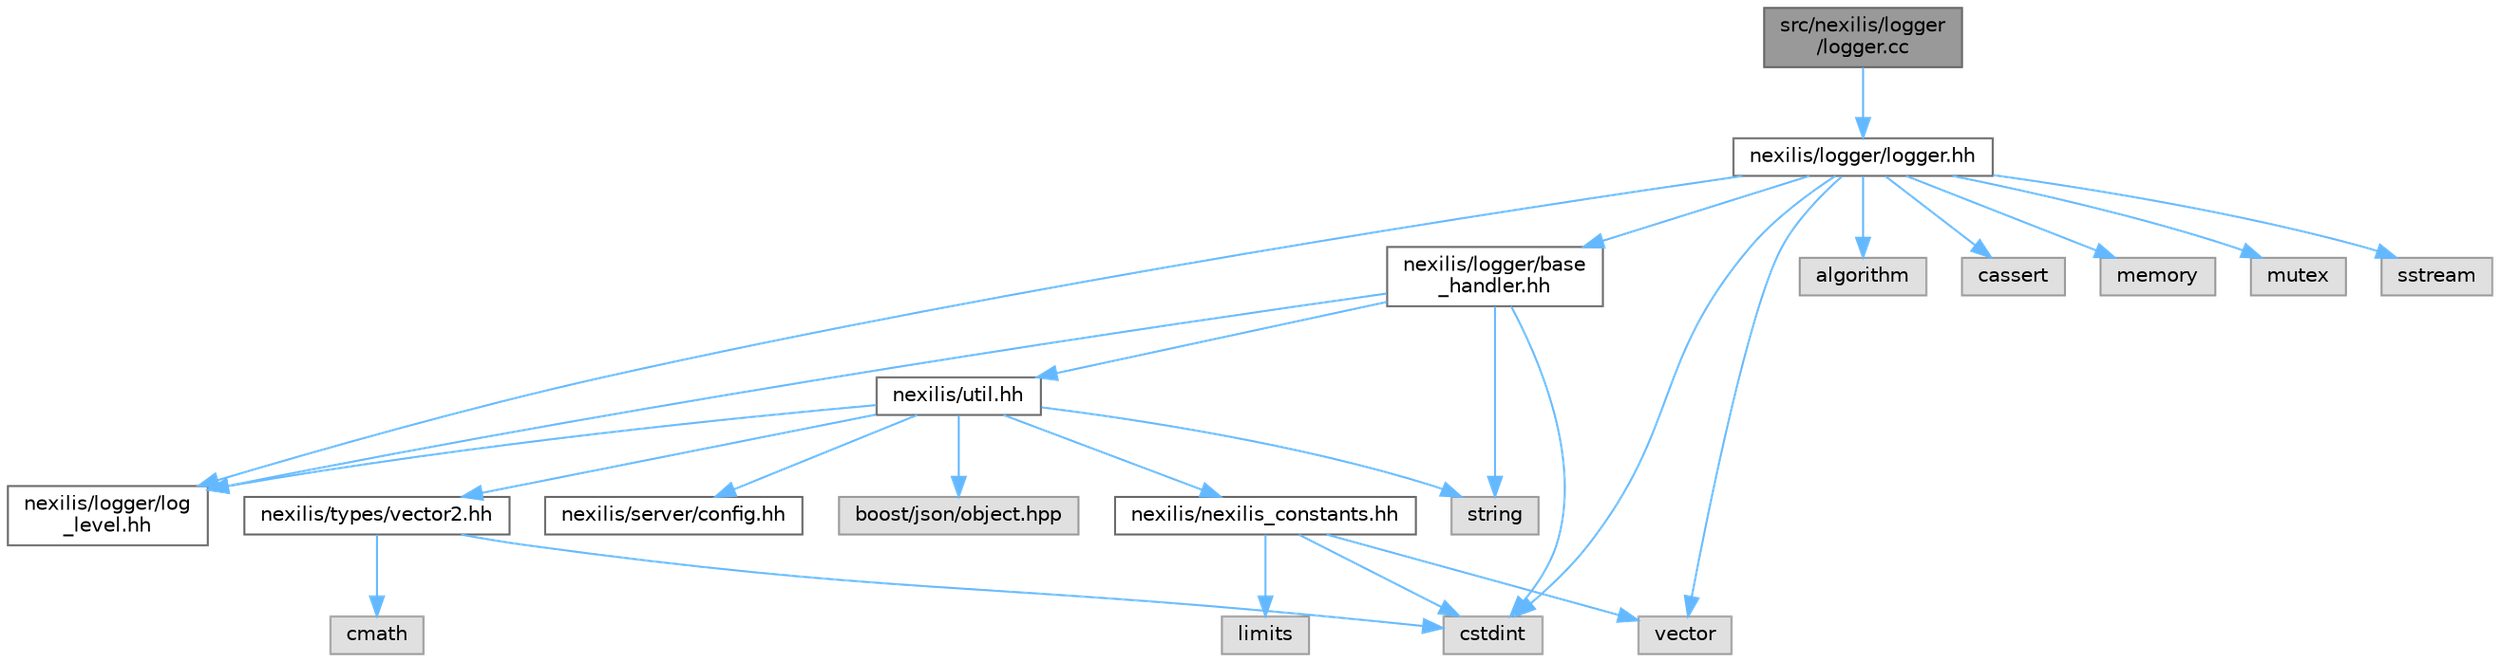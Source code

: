 digraph "src/nexilis/logger/logger.cc"
{
 // LATEX_PDF_SIZE
  bgcolor="transparent";
  edge [fontname=Helvetica,fontsize=10,labelfontname=Helvetica,labelfontsize=10];
  node [fontname=Helvetica,fontsize=10,shape=box,height=0.2,width=0.4];
  Node1 [id="Node000001",label="src/nexilis/logger\l/logger.cc",height=0.2,width=0.4,color="gray40", fillcolor="grey60", style="filled", fontcolor="black",tooltip=" "];
  Node1 -> Node2 [id="edge1_Node000001_Node000002",color="steelblue1",style="solid",tooltip=" "];
  Node2 [id="Node000002",label="nexilis/logger/logger.hh",height=0.2,width=0.4,color="grey40", fillcolor="white", style="filled",URL="$d5/dc3/logger_8hh.html",tooltip=" "];
  Node2 -> Node3 [id="edge2_Node000002_Node000003",color="steelblue1",style="solid",tooltip=" "];
  Node3 [id="Node000003",label="nexilis/logger/base\l_handler.hh",height=0.2,width=0.4,color="grey40", fillcolor="white", style="filled",URL="$d5/d5a/base__handler_8hh.html",tooltip=" "];
  Node3 -> Node4 [id="edge3_Node000003_Node000004",color="steelblue1",style="solid",tooltip=" "];
  Node4 [id="Node000004",label="nexilis/logger/log\l_level.hh",height=0.2,width=0.4,color="grey40", fillcolor="white", style="filled",URL="$dd/dbd/log__level_8hh.html",tooltip=" "];
  Node3 -> Node5 [id="edge4_Node000003_Node000005",color="steelblue1",style="solid",tooltip=" "];
  Node5 [id="Node000005",label="nexilis/util.hh",height=0.2,width=0.4,color="grey40", fillcolor="white", style="filled",URL="$d3/d68/util_8hh.html",tooltip=" "];
  Node5 -> Node4 [id="edge5_Node000005_Node000004",color="steelblue1",style="solid",tooltip=" "];
  Node5 -> Node6 [id="edge6_Node000005_Node000006",color="steelblue1",style="solid",tooltip=" "];
  Node6 [id="Node000006",label="nexilis/nexilis_constants.hh",height=0.2,width=0.4,color="grey40", fillcolor="white", style="filled",URL="$dd/da5/nexilis__constants_8hh.html",tooltip=" "];
  Node6 -> Node7 [id="edge7_Node000006_Node000007",color="steelblue1",style="solid",tooltip=" "];
  Node7 [id="Node000007",label="cstdint",height=0.2,width=0.4,color="grey60", fillcolor="#E0E0E0", style="filled",tooltip=" "];
  Node6 -> Node8 [id="edge8_Node000006_Node000008",color="steelblue1",style="solid",tooltip=" "];
  Node8 [id="Node000008",label="limits",height=0.2,width=0.4,color="grey60", fillcolor="#E0E0E0", style="filled",tooltip=" "];
  Node6 -> Node9 [id="edge9_Node000006_Node000009",color="steelblue1",style="solid",tooltip=" "];
  Node9 [id="Node000009",label="vector",height=0.2,width=0.4,color="grey60", fillcolor="#E0E0E0", style="filled",tooltip=" "];
  Node5 -> Node10 [id="edge10_Node000005_Node000010",color="steelblue1",style="solid",tooltip=" "];
  Node10 [id="Node000010",label="nexilis/server/config.hh",height=0.2,width=0.4,color="grey40", fillcolor="white", style="filled",URL="$dc/d53/config_8hh.html",tooltip=" "];
  Node5 -> Node11 [id="edge11_Node000005_Node000011",color="steelblue1",style="solid",tooltip=" "];
  Node11 [id="Node000011",label="nexilis/types/vector2.hh",height=0.2,width=0.4,color="grey40", fillcolor="white", style="filled",URL="$d1/d6b/vector2_8hh.html",tooltip=" "];
  Node11 -> Node12 [id="edge12_Node000011_Node000012",color="steelblue1",style="solid",tooltip=" "];
  Node12 [id="Node000012",label="cmath",height=0.2,width=0.4,color="grey60", fillcolor="#E0E0E0", style="filled",tooltip=" "];
  Node11 -> Node7 [id="edge13_Node000011_Node000007",color="steelblue1",style="solid",tooltip=" "];
  Node5 -> Node13 [id="edge14_Node000005_Node000013",color="steelblue1",style="solid",tooltip=" "];
  Node13 [id="Node000013",label="boost/json/object.hpp",height=0.2,width=0.4,color="grey60", fillcolor="#E0E0E0", style="filled",tooltip=" "];
  Node5 -> Node14 [id="edge15_Node000005_Node000014",color="steelblue1",style="solid",tooltip=" "];
  Node14 [id="Node000014",label="string",height=0.2,width=0.4,color="grey60", fillcolor="#E0E0E0", style="filled",tooltip=" "];
  Node3 -> Node7 [id="edge16_Node000003_Node000007",color="steelblue1",style="solid",tooltip=" "];
  Node3 -> Node14 [id="edge17_Node000003_Node000014",color="steelblue1",style="solid",tooltip=" "];
  Node2 -> Node4 [id="edge18_Node000002_Node000004",color="steelblue1",style="solid",tooltip=" "];
  Node2 -> Node15 [id="edge19_Node000002_Node000015",color="steelblue1",style="solid",tooltip=" "];
  Node15 [id="Node000015",label="algorithm",height=0.2,width=0.4,color="grey60", fillcolor="#E0E0E0", style="filled",tooltip=" "];
  Node2 -> Node16 [id="edge20_Node000002_Node000016",color="steelblue1",style="solid",tooltip=" "];
  Node16 [id="Node000016",label="cassert",height=0.2,width=0.4,color="grey60", fillcolor="#E0E0E0", style="filled",tooltip=" "];
  Node2 -> Node7 [id="edge21_Node000002_Node000007",color="steelblue1",style="solid",tooltip=" "];
  Node2 -> Node17 [id="edge22_Node000002_Node000017",color="steelblue1",style="solid",tooltip=" "];
  Node17 [id="Node000017",label="memory",height=0.2,width=0.4,color="grey60", fillcolor="#E0E0E0", style="filled",tooltip=" "];
  Node2 -> Node18 [id="edge23_Node000002_Node000018",color="steelblue1",style="solid",tooltip=" "];
  Node18 [id="Node000018",label="mutex",height=0.2,width=0.4,color="grey60", fillcolor="#E0E0E0", style="filled",tooltip=" "];
  Node2 -> Node19 [id="edge24_Node000002_Node000019",color="steelblue1",style="solid",tooltip=" "];
  Node19 [id="Node000019",label="sstream",height=0.2,width=0.4,color="grey60", fillcolor="#E0E0E0", style="filled",tooltip=" "];
  Node2 -> Node9 [id="edge25_Node000002_Node000009",color="steelblue1",style="solid",tooltip=" "];
}
